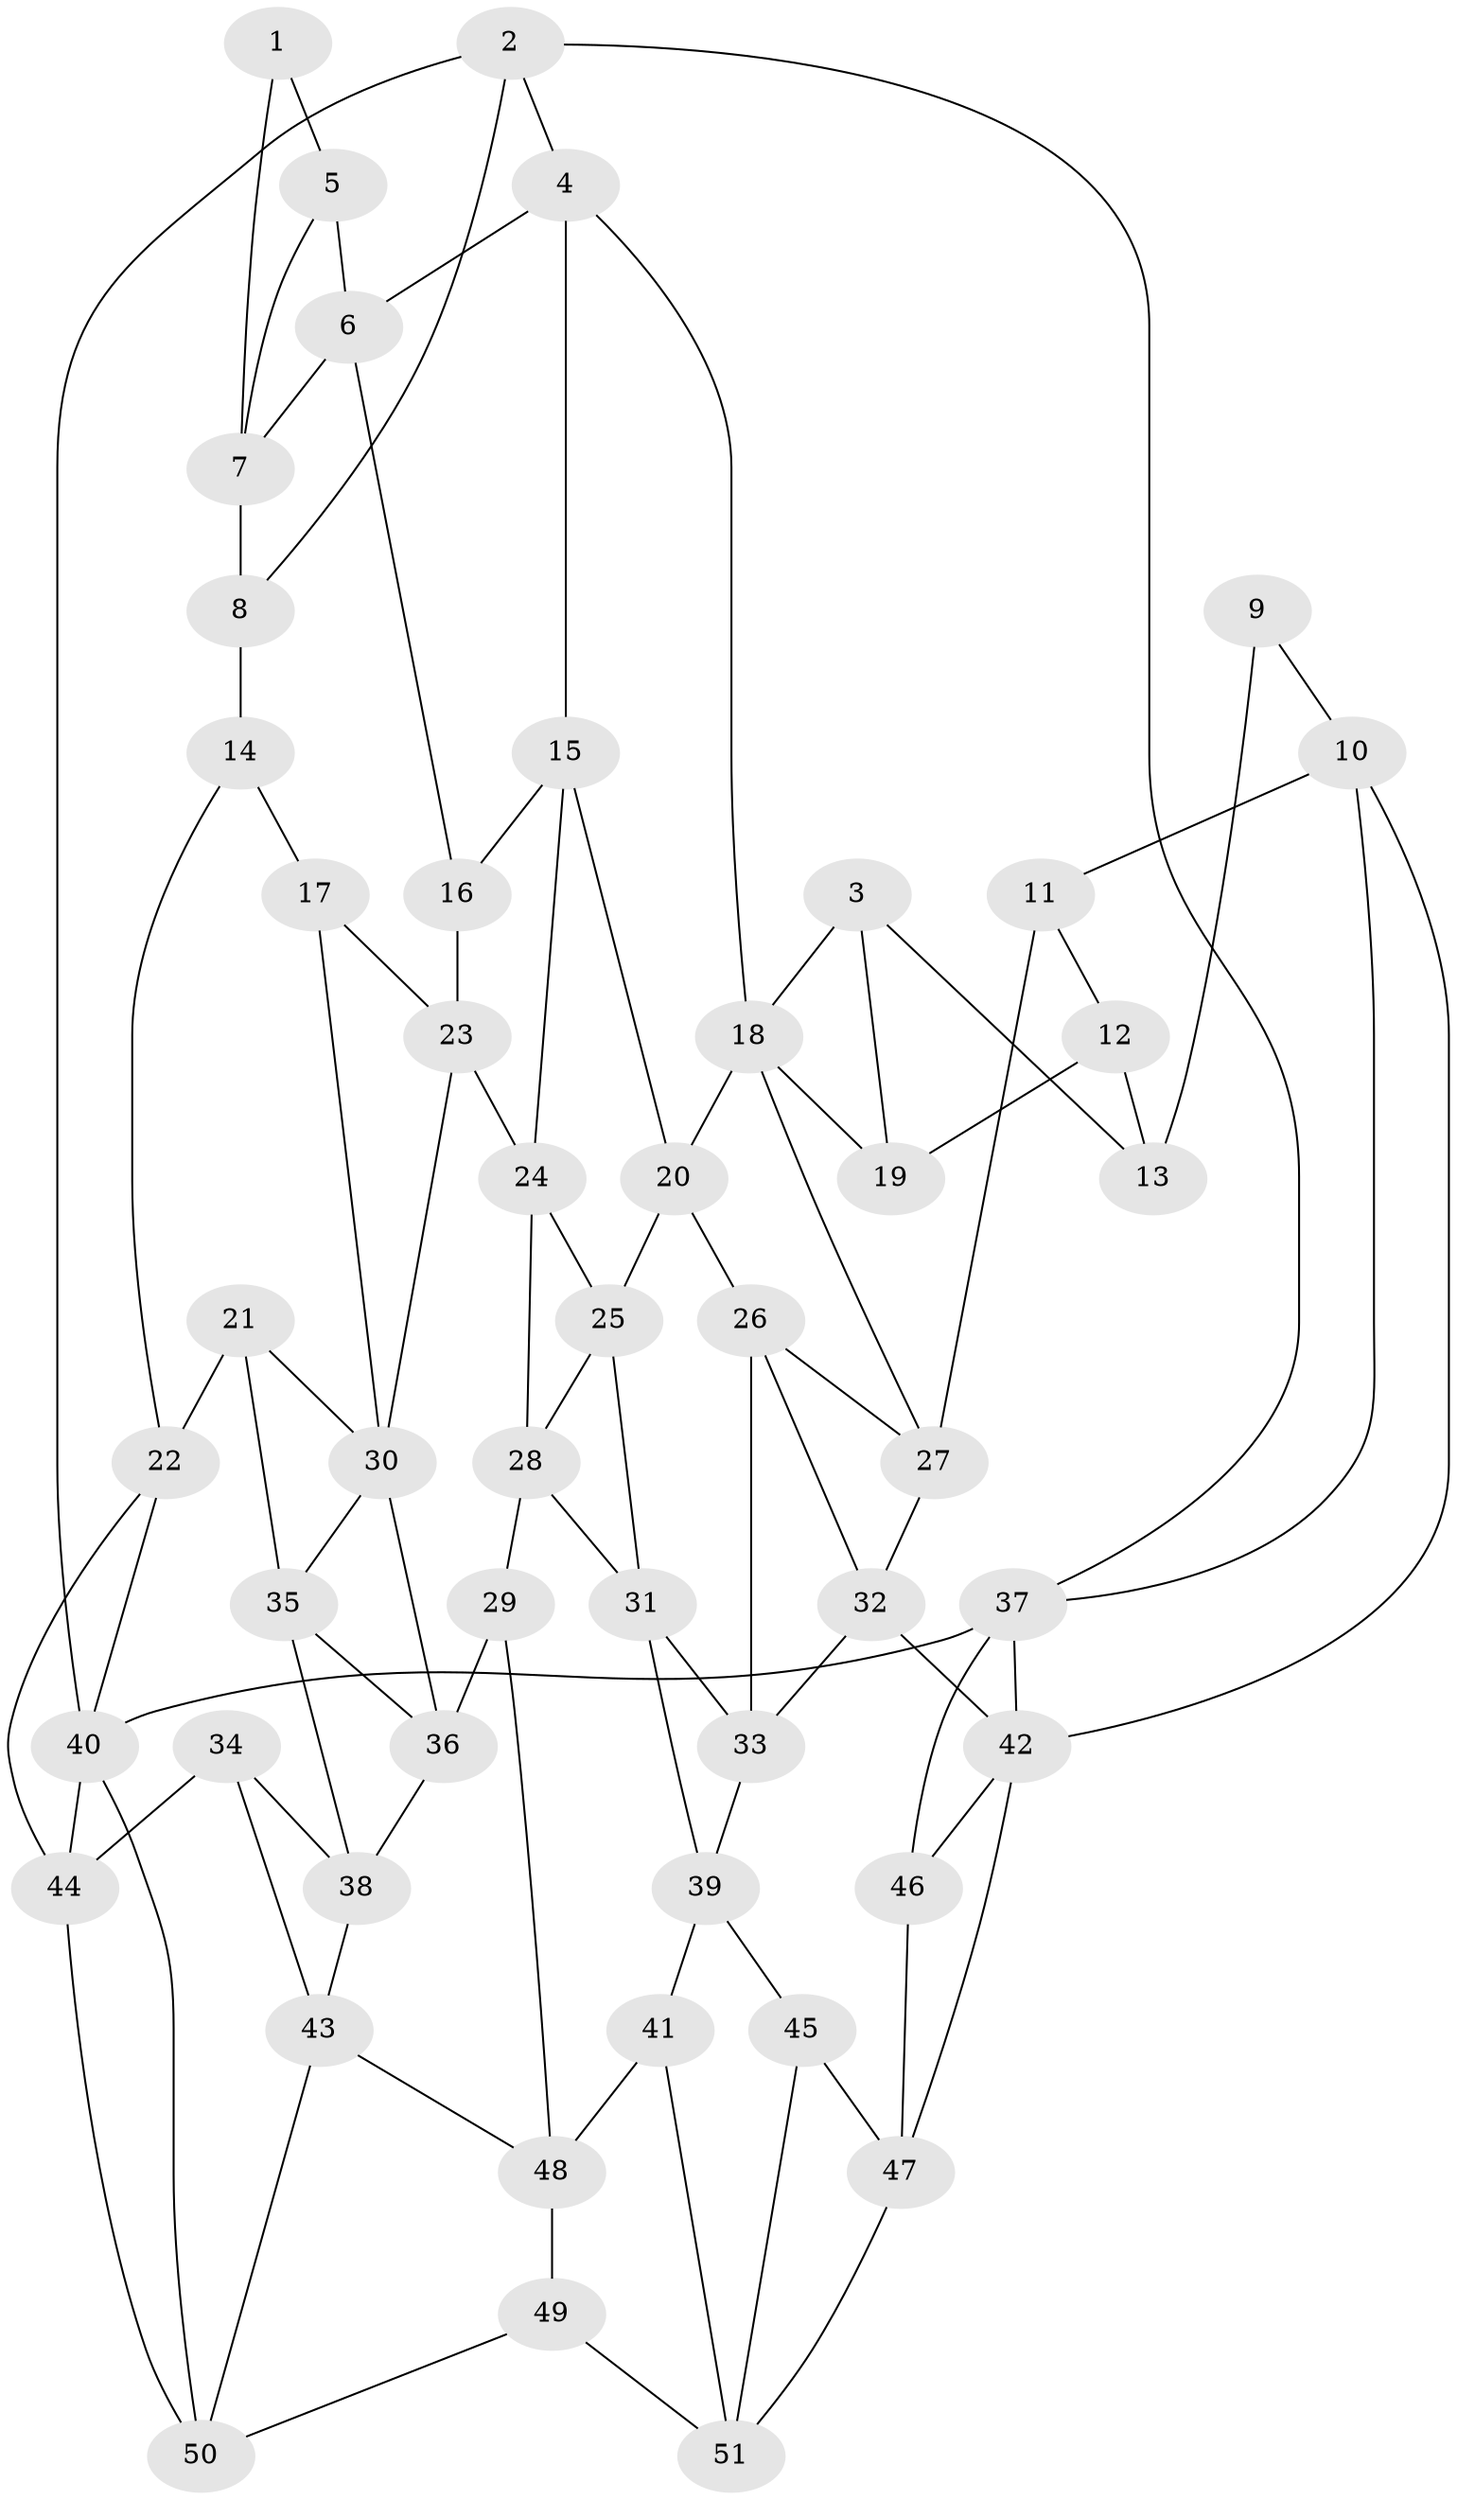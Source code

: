 // original degree distribution, {3: 0.031746031746031744, 4: 0.21428571428571427, 5: 0.5238095238095238, 6: 0.23015873015873015}
// Generated by graph-tools (version 1.1) at 2025/38/03/04/25 23:38:35]
// undirected, 51 vertices, 94 edges
graph export_dot {
  node [color=gray90,style=filled];
  1;
  2;
  3;
  4;
  5;
  6;
  7;
  8;
  9;
  10;
  11;
  12;
  13;
  14;
  15;
  16;
  17;
  18;
  19;
  20;
  21;
  22;
  23;
  24;
  25;
  26;
  27;
  28;
  29;
  30;
  31;
  32;
  33;
  34;
  35;
  36;
  37;
  38;
  39;
  40;
  41;
  42;
  43;
  44;
  45;
  46;
  47;
  48;
  49;
  50;
  51;
  1 -- 5 [weight=1.0];
  1 -- 7 [weight=1.0];
  2 -- 4 [weight=1.0];
  2 -- 8 [weight=1.0];
  2 -- 37 [weight=1.0];
  2 -- 40 [weight=1.0];
  3 -- 13 [weight=1.0];
  3 -- 18 [weight=1.0];
  3 -- 19 [weight=1.0];
  4 -- 6 [weight=1.0];
  4 -- 15 [weight=1.0];
  4 -- 18 [weight=1.0];
  5 -- 6 [weight=2.0];
  5 -- 7 [weight=1.0];
  6 -- 7 [weight=1.0];
  6 -- 16 [weight=1.0];
  7 -- 8 [weight=3.0];
  8 -- 14 [weight=2.0];
  9 -- 10 [weight=1.0];
  9 -- 13 [weight=2.0];
  10 -- 11 [weight=1.0];
  10 -- 37 [weight=1.0];
  10 -- 42 [weight=1.0];
  11 -- 12 [weight=1.0];
  11 -- 27 [weight=1.0];
  12 -- 13 [weight=1.0];
  12 -- 19 [weight=2.0];
  14 -- 17 [weight=1.0];
  14 -- 22 [weight=1.0];
  15 -- 16 [weight=1.0];
  15 -- 20 [weight=1.0];
  15 -- 24 [weight=1.0];
  16 -- 23 [weight=1.0];
  17 -- 23 [weight=1.0];
  17 -- 30 [weight=1.0];
  18 -- 19 [weight=1.0];
  18 -- 20 [weight=1.0];
  18 -- 27 [weight=1.0];
  20 -- 25 [weight=1.0];
  20 -- 26 [weight=1.0];
  21 -- 22 [weight=1.0];
  21 -- 30 [weight=1.0];
  21 -- 35 [weight=1.0];
  22 -- 40 [weight=1.0];
  22 -- 44 [weight=1.0];
  23 -- 24 [weight=1.0];
  23 -- 30 [weight=1.0];
  24 -- 25 [weight=1.0];
  24 -- 28 [weight=1.0];
  25 -- 28 [weight=1.0];
  25 -- 31 [weight=1.0];
  26 -- 27 [weight=1.0];
  26 -- 32 [weight=1.0];
  26 -- 33 [weight=1.0];
  27 -- 32 [weight=1.0];
  28 -- 29 [weight=1.0];
  28 -- 31 [weight=1.0];
  29 -- 36 [weight=1.0];
  29 -- 48 [weight=1.0];
  30 -- 35 [weight=1.0];
  30 -- 36 [weight=1.0];
  31 -- 33 [weight=1.0];
  31 -- 39 [weight=1.0];
  32 -- 33 [weight=1.0];
  32 -- 42 [weight=1.0];
  33 -- 39 [weight=1.0];
  34 -- 38 [weight=1.0];
  34 -- 43 [weight=1.0];
  34 -- 44 [weight=1.0];
  35 -- 36 [weight=1.0];
  35 -- 38 [weight=1.0];
  36 -- 38 [weight=1.0];
  37 -- 40 [weight=2.0];
  37 -- 42 [weight=1.0];
  37 -- 46 [weight=1.0];
  38 -- 43 [weight=1.0];
  39 -- 41 [weight=1.0];
  39 -- 45 [weight=1.0];
  40 -- 44 [weight=1.0];
  40 -- 50 [weight=1.0];
  41 -- 48 [weight=1.0];
  41 -- 51 [weight=1.0];
  42 -- 46 [weight=2.0];
  42 -- 47 [weight=1.0];
  43 -- 48 [weight=1.0];
  43 -- 50 [weight=1.0];
  44 -- 50 [weight=1.0];
  45 -- 47 [weight=1.0];
  45 -- 51 [weight=1.0];
  46 -- 47 [weight=1.0];
  47 -- 51 [weight=1.0];
  48 -- 49 [weight=1.0];
  49 -- 50 [weight=1.0];
  49 -- 51 [weight=1.0];
}

